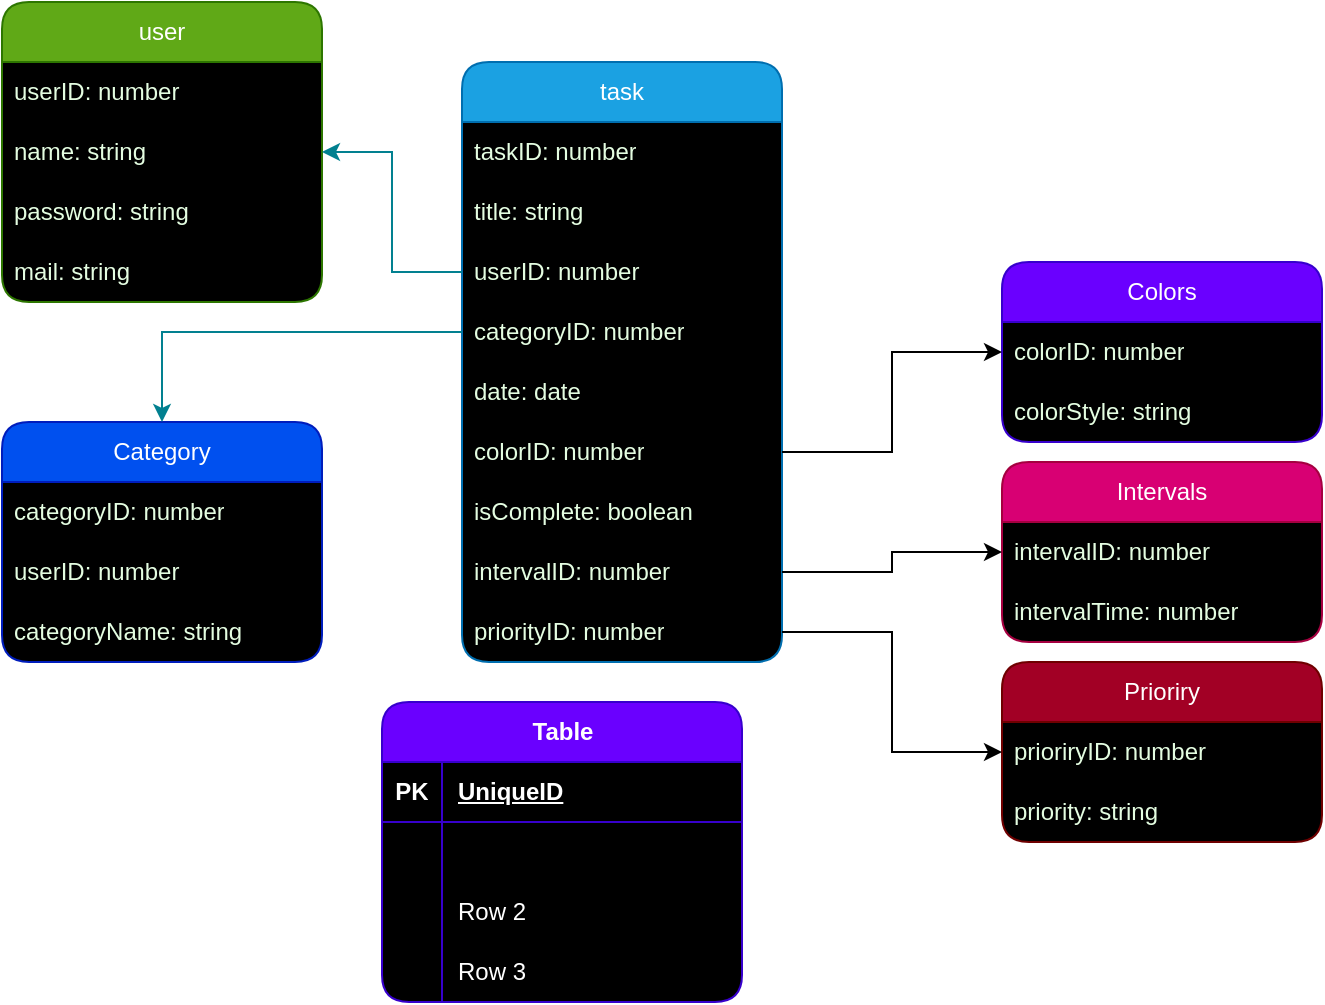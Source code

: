 <mxfile version="21.4.0" type="github">
  <diagram name="Страница 1" id="7DcVL1mYsy6_ozaHXA0k">
    <mxGraphModel dx="955" dy="593" grid="1" gridSize="10" guides="1" tooltips="1" connect="1" arrows="1" fold="1" page="1" pageScale="1" pageWidth="827" pageHeight="1169" math="0" shadow="0">
      <root>
        <mxCell id="0" />
        <mxCell id="1" parent="0" />
        <mxCell id="aqClYOJeulZsIv7JIdLj-1" value="user" style="swimlane;fontStyle=0;childLayout=stackLayout;horizontal=1;startSize=30;horizontalStack=0;resizeParent=1;resizeParentMax=0;resizeLast=0;collapsible=1;marginBottom=0;whiteSpace=wrap;html=1;labelBackgroundColor=none;fillColor=#60a917;strokeColor=#2D7600;fontColor=#ffffff;rounded=1;swimlaneFillColor=#000000;" parent="1" vertex="1">
          <mxGeometry x="290" y="40" width="160" height="150" as="geometry" />
        </mxCell>
        <mxCell id="aqClYOJeulZsIv7JIdLj-2" value="userID: number" style="text;strokeColor=none;fillColor=none;align=left;verticalAlign=middle;spacingLeft=4;spacingRight=4;overflow=hidden;points=[[0,0.5],[1,0.5]];portConstraint=eastwest;rotatable=0;whiteSpace=wrap;html=1;labelBackgroundColor=none;fontColor=#E4FDE1;" parent="aqClYOJeulZsIv7JIdLj-1" vertex="1">
          <mxGeometry y="30" width="160" height="30" as="geometry" />
        </mxCell>
        <mxCell id="aqClYOJeulZsIv7JIdLj-3" value="name: string" style="text;strokeColor=none;fillColor=none;align=left;verticalAlign=middle;spacingLeft=4;spacingRight=4;overflow=hidden;points=[[0,0.5],[1,0.5]];portConstraint=eastwest;rotatable=0;whiteSpace=wrap;html=1;labelBackgroundColor=none;fontColor=#E4FDE1;" parent="aqClYOJeulZsIv7JIdLj-1" vertex="1">
          <mxGeometry y="60" width="160" height="30" as="geometry" />
        </mxCell>
        <mxCell id="aqClYOJeulZsIv7JIdLj-4" value="password: string" style="text;strokeColor=none;fillColor=none;align=left;verticalAlign=middle;spacingLeft=4;spacingRight=4;overflow=hidden;points=[[0,0.5],[1,0.5]];portConstraint=eastwest;rotatable=0;whiteSpace=wrap;html=1;labelBackgroundColor=none;fontColor=#E4FDE1;" parent="aqClYOJeulZsIv7JIdLj-1" vertex="1">
          <mxGeometry y="90" width="160" height="30" as="geometry" />
        </mxCell>
        <mxCell id="aqClYOJeulZsIv7JIdLj-9" value="mail: string" style="text;strokeColor=none;fillColor=none;align=left;verticalAlign=middle;spacingLeft=4;spacingRight=4;overflow=hidden;points=[[0,0.5],[1,0.5]];portConstraint=eastwest;rotatable=0;whiteSpace=wrap;html=1;labelBackgroundColor=none;fontColor=#E4FDE1;" parent="aqClYOJeulZsIv7JIdLj-1" vertex="1">
          <mxGeometry y="120" width="160" height="30" as="geometry" />
        </mxCell>
        <mxCell id="aqClYOJeulZsIv7JIdLj-5" value="task" style="swimlane;fontStyle=0;childLayout=stackLayout;horizontal=1;startSize=30;horizontalStack=0;resizeParent=1;resizeParentMax=0;resizeLast=0;collapsible=1;marginBottom=0;whiteSpace=wrap;html=1;labelBackgroundColor=none;fillColor=#1ba1e2;strokeColor=#006EAF;fontColor=#ffffff;rounded=1;swimlaneFillColor=#000000;" parent="1" vertex="1">
          <mxGeometry x="520" y="70" width="160" height="300" as="geometry" />
        </mxCell>
        <mxCell id="aqClYOJeulZsIv7JIdLj-6" value="taskID: number" style="text;strokeColor=none;fillColor=none;align=left;verticalAlign=middle;spacingLeft=4;spacingRight=4;overflow=hidden;points=[[0,0.5],[1,0.5]];portConstraint=eastwest;rotatable=0;whiteSpace=wrap;html=1;labelBackgroundColor=none;fontColor=#E4FDE1;" parent="aqClYOJeulZsIv7JIdLj-5" vertex="1">
          <mxGeometry y="30" width="160" height="30" as="geometry" />
        </mxCell>
        <mxCell id="aqClYOJeulZsIv7JIdLj-7" value="title: string" style="text;strokeColor=none;fillColor=none;align=left;verticalAlign=middle;spacingLeft=4;spacingRight=4;overflow=hidden;points=[[0,0.5],[1,0.5]];portConstraint=eastwest;rotatable=0;whiteSpace=wrap;html=1;fontStyle=0;labelBackgroundColor=none;fontColor=#E4FDE1;" parent="aqClYOJeulZsIv7JIdLj-5" vertex="1">
          <mxGeometry y="60" width="160" height="30" as="geometry" />
        </mxCell>
        <mxCell id="aqClYOJeulZsIv7JIdLj-14" value="userID: number" style="text;strokeColor=none;fillColor=none;align=left;verticalAlign=middle;spacingLeft=4;spacingRight=4;overflow=hidden;points=[[0,0.5],[1,0.5]];portConstraint=eastwest;rotatable=0;whiteSpace=wrap;html=1;fontStyle=0;labelBackgroundColor=none;fontColor=#E4FDE1;" parent="aqClYOJeulZsIv7JIdLj-5" vertex="1">
          <mxGeometry y="90" width="160" height="30" as="geometry" />
        </mxCell>
        <mxCell id="aqClYOJeulZsIv7JIdLj-15" value="categoryID: number" style="text;strokeColor=none;fillColor=none;align=left;verticalAlign=middle;spacingLeft=4;spacingRight=4;overflow=hidden;points=[[0,0.5],[1,0.5]];portConstraint=eastwest;rotatable=0;whiteSpace=wrap;html=1;fontStyle=0;labelBackgroundColor=none;fontColor=#E4FDE1;" parent="aqClYOJeulZsIv7JIdLj-5" vertex="1">
          <mxGeometry y="120" width="160" height="30" as="geometry" />
        </mxCell>
        <mxCell id="z3NH9g7h5YoYPxgGSWJu-2" value="date: date" style="text;strokeColor=none;fillColor=none;align=left;verticalAlign=middle;spacingLeft=4;spacingRight=4;overflow=hidden;points=[[0,0.5],[1,0.5]];portConstraint=eastwest;rotatable=0;whiteSpace=wrap;html=1;fontStyle=0;labelBackgroundColor=none;fontColor=#E4FDE1;" parent="aqClYOJeulZsIv7JIdLj-5" vertex="1">
          <mxGeometry y="150" width="160" height="30" as="geometry" />
        </mxCell>
        <mxCell id="z3NH9g7h5YoYPxgGSWJu-3" value="colorID: number" style="text;strokeColor=none;fillColor=none;align=left;verticalAlign=middle;spacingLeft=4;spacingRight=4;overflow=hidden;points=[[0,0.5],[1,0.5]];portConstraint=eastwest;rotatable=0;whiteSpace=wrap;html=1;fontStyle=0;labelBackgroundColor=none;fontColor=#E4FDE1;" parent="aqClYOJeulZsIv7JIdLj-5" vertex="1">
          <mxGeometry y="180" width="160" height="30" as="geometry" />
        </mxCell>
        <mxCell id="z3NH9g7h5YoYPxgGSWJu-4" value="isComplete: boolean" style="text;strokeColor=none;fillColor=none;align=left;verticalAlign=middle;spacingLeft=4;spacingRight=4;overflow=hidden;points=[[0,0.5],[1,0.5]];portConstraint=eastwest;rotatable=0;whiteSpace=wrap;html=1;fontStyle=0;labelBackgroundColor=none;fontColor=#E4FDE1;" parent="aqClYOJeulZsIv7JIdLj-5" vertex="1">
          <mxGeometry y="210" width="160" height="30" as="geometry" />
        </mxCell>
        <mxCell id="z3NH9g7h5YoYPxgGSWJu-5" value="intervalID: number" style="text;strokeColor=none;fillColor=none;align=left;verticalAlign=middle;spacingLeft=4;spacingRight=4;overflow=hidden;points=[[0,0.5],[1,0.5]];portConstraint=eastwest;rotatable=0;whiteSpace=wrap;html=1;fontStyle=0;labelBackgroundColor=none;fontColor=#E4FDE1;" parent="aqClYOJeulZsIv7JIdLj-5" vertex="1">
          <mxGeometry y="240" width="160" height="30" as="geometry" />
        </mxCell>
        <mxCell id="Kma95Rz0bTqf9XjmCafr-1" value="priorityID: number" style="text;strokeColor=none;fillColor=none;align=left;verticalAlign=middle;spacingLeft=4;spacingRight=4;overflow=hidden;points=[[0,0.5],[1,0.5]];portConstraint=eastwest;rotatable=0;whiteSpace=wrap;html=1;fontStyle=0;labelBackgroundColor=none;fontColor=#E4FDE1;" vertex="1" parent="aqClYOJeulZsIv7JIdLj-5">
          <mxGeometry y="270" width="160" height="30" as="geometry" />
        </mxCell>
        <mxCell id="aqClYOJeulZsIv7JIdLj-10" value="Category" style="swimlane;fontStyle=0;childLayout=stackLayout;horizontal=1;startSize=30;horizontalStack=0;resizeParent=1;resizeParentMax=0;resizeLast=0;collapsible=1;marginBottom=0;whiteSpace=wrap;html=1;labelBackgroundColor=none;fillColor=#0050ef;strokeColor=#001DBC;fontColor=#ffffff;rounded=1;swimlaneFillColor=#000000;" parent="1" vertex="1">
          <mxGeometry x="290" y="250" width="160" height="120" as="geometry" />
        </mxCell>
        <mxCell id="aqClYOJeulZsIv7JIdLj-11" value="categoryID: number" style="text;strokeColor=none;fillColor=none;align=left;verticalAlign=middle;spacingLeft=4;spacingRight=4;overflow=hidden;points=[[0,0.5],[1,0.5]];portConstraint=eastwest;rotatable=0;whiteSpace=wrap;html=1;labelBackgroundColor=none;fontColor=#E4FDE1;" parent="aqClYOJeulZsIv7JIdLj-10" vertex="1">
          <mxGeometry y="30" width="160" height="30" as="geometry" />
        </mxCell>
        <mxCell id="z3NH9g7h5YoYPxgGSWJu-1" value="userID: number" style="text;strokeColor=none;fillColor=none;align=left;verticalAlign=middle;spacingLeft=4;spacingRight=4;overflow=hidden;points=[[0,0.5],[1,0.5]];portConstraint=eastwest;rotatable=0;whiteSpace=wrap;html=1;labelBackgroundColor=none;fontColor=#E4FDE1;" parent="aqClYOJeulZsIv7JIdLj-10" vertex="1">
          <mxGeometry y="60" width="160" height="30" as="geometry" />
        </mxCell>
        <mxCell id="aqClYOJeulZsIv7JIdLj-12" value="categoryName: string" style="text;strokeColor=none;fillColor=none;align=left;verticalAlign=middle;spacingLeft=4;spacingRight=4;overflow=hidden;points=[[0,0.5],[1,0.5]];portConstraint=eastwest;rotatable=0;whiteSpace=wrap;html=1;labelBackgroundColor=none;fontColor=#E4FDE1;" parent="aqClYOJeulZsIv7JIdLj-10" vertex="1">
          <mxGeometry y="90" width="160" height="30" as="geometry" />
        </mxCell>
        <mxCell id="aqClYOJeulZsIv7JIdLj-17" style="edgeStyle=orthogonalEdgeStyle;rounded=0;orthogonalLoop=1;jettySize=auto;html=1;labelBackgroundColor=none;fontColor=default;strokeColor=#028090;" parent="1" source="aqClYOJeulZsIv7JIdLj-14" target="aqClYOJeulZsIv7JIdLj-1" edge="1">
          <mxGeometry relative="1" as="geometry" />
        </mxCell>
        <mxCell id="aqClYOJeulZsIv7JIdLj-18" style="edgeStyle=orthogonalEdgeStyle;rounded=0;orthogonalLoop=1;jettySize=auto;html=1;labelBackgroundColor=none;fontColor=default;strokeColor=#028090;" parent="1" source="aqClYOJeulZsIv7JIdLj-15" target="aqClYOJeulZsIv7JIdLj-10" edge="1">
          <mxGeometry relative="1" as="geometry" />
        </mxCell>
        <mxCell id="Kma95Rz0bTqf9XjmCafr-2" value="Colors" style="swimlane;fontStyle=0;childLayout=stackLayout;horizontal=1;startSize=30;horizontalStack=0;resizeParent=1;resizeParentMax=0;resizeLast=0;collapsible=1;marginBottom=0;whiteSpace=wrap;html=1;labelBackgroundColor=none;fillColor=#6a00ff;strokeColor=#3700CC;fontColor=#ffffff;rounded=1;swimlaneFillColor=#000000;" vertex="1" parent="1">
          <mxGeometry x="790" y="170" width="160" height="90" as="geometry" />
        </mxCell>
        <mxCell id="Kma95Rz0bTqf9XjmCafr-3" value="colorID: number" style="text;strokeColor=none;fillColor=none;align=left;verticalAlign=middle;spacingLeft=4;spacingRight=4;overflow=hidden;points=[[0,0.5],[1,0.5]];portConstraint=eastwest;rotatable=0;whiteSpace=wrap;html=1;labelBackgroundColor=none;fontColor=#E4FDE1;rounded=1;" vertex="1" parent="Kma95Rz0bTqf9XjmCafr-2">
          <mxGeometry y="30" width="160" height="30" as="geometry" />
        </mxCell>
        <mxCell id="Kma95Rz0bTqf9XjmCafr-4" value="colorStyle: string" style="text;strokeColor=none;fillColor=none;align=left;verticalAlign=middle;spacingLeft=4;spacingRight=4;overflow=hidden;points=[[0,0.5],[1,0.5]];portConstraint=eastwest;rotatable=0;whiteSpace=wrap;html=1;labelBackgroundColor=none;fontColor=#E4FDE1;rounded=1;" vertex="1" parent="Kma95Rz0bTqf9XjmCafr-2">
          <mxGeometry y="60" width="160" height="30" as="geometry" />
        </mxCell>
        <mxCell id="Kma95Rz0bTqf9XjmCafr-6" style="rounded=0;orthogonalLoop=1;jettySize=auto;html=1;edgeStyle=orthogonalEdgeStyle;elbow=vertical;jumpStyle=none;" edge="1" parent="1" source="z3NH9g7h5YoYPxgGSWJu-3" target="Kma95Rz0bTqf9XjmCafr-2">
          <mxGeometry relative="1" as="geometry" />
        </mxCell>
        <mxCell id="Kma95Rz0bTqf9XjmCafr-7" value="Intervals" style="swimlane;fontStyle=0;childLayout=stackLayout;horizontal=1;startSize=30;horizontalStack=0;resizeParent=1;resizeParentMax=0;resizeLast=0;collapsible=1;marginBottom=0;whiteSpace=wrap;html=1;labelBackgroundColor=none;fillColor=#d80073;strokeColor=#A50040;fontColor=#ffffff;rounded=1;shadow=0;swimlaneLine=1;glass=0;swimlaneFillColor=#000000;" vertex="1" parent="1">
          <mxGeometry x="790" y="270" width="160" height="90" as="geometry" />
        </mxCell>
        <mxCell id="Kma95Rz0bTqf9XjmCafr-8" value="intervalID: number" style="text;strokeColor=none;fillColor=none;align=left;verticalAlign=middle;spacingLeft=4;spacingRight=4;overflow=hidden;points=[[0,0.5],[1,0.5]];portConstraint=eastwest;rotatable=0;whiteSpace=wrap;html=1;labelBackgroundColor=none;fontColor=#E4FDE1;rounded=1;" vertex="1" parent="Kma95Rz0bTqf9XjmCafr-7">
          <mxGeometry y="30" width="160" height="30" as="geometry" />
        </mxCell>
        <mxCell id="Kma95Rz0bTqf9XjmCafr-9" value="intervalTime: number" style="text;strokeColor=none;fillColor=none;align=left;verticalAlign=middle;spacingLeft=4;spacingRight=4;overflow=hidden;points=[[0,0.5],[1,0.5]];portConstraint=eastwest;rotatable=0;whiteSpace=wrap;html=1;labelBackgroundColor=none;fontColor=#E4FDE1;rounded=1;" vertex="1" parent="Kma95Rz0bTqf9XjmCafr-7">
          <mxGeometry y="60" width="160" height="30" as="geometry" />
        </mxCell>
        <mxCell id="Kma95Rz0bTqf9XjmCafr-10" style="edgeStyle=orthogonalEdgeStyle;rounded=0;orthogonalLoop=1;jettySize=auto;html=1;" edge="1" parent="1" source="z3NH9g7h5YoYPxgGSWJu-5" target="Kma95Rz0bTqf9XjmCafr-7">
          <mxGeometry relative="1" as="geometry" />
        </mxCell>
        <mxCell id="Kma95Rz0bTqf9XjmCafr-11" value="Prioriry" style="swimlane;fontStyle=0;childLayout=stackLayout;horizontal=1;startSize=30;horizontalStack=0;resizeParent=1;resizeParentMax=0;resizeLast=0;collapsible=1;marginBottom=0;whiteSpace=wrap;html=1;labelBackgroundColor=none;fillColor=#a20025;strokeColor=#6F0000;fontColor=#ffffff;rounded=1;swimlaneFillColor=#000000;" vertex="1" parent="1">
          <mxGeometry x="790" y="370" width="160" height="90" as="geometry" />
        </mxCell>
        <mxCell id="Kma95Rz0bTqf9XjmCafr-12" value="prioriryID: number" style="text;strokeColor=none;fillColor=none;align=left;verticalAlign=middle;spacingLeft=4;spacingRight=4;overflow=hidden;points=[[0,0.5],[1,0.5]];portConstraint=eastwest;rotatable=0;whiteSpace=wrap;html=1;labelBackgroundColor=none;fontColor=#E4FDE1;rounded=1;" vertex="1" parent="Kma95Rz0bTqf9XjmCafr-11">
          <mxGeometry y="30" width="160" height="30" as="geometry" />
        </mxCell>
        <mxCell id="Kma95Rz0bTqf9XjmCafr-13" value="priority: string" style="text;strokeColor=none;fillColor=none;align=left;verticalAlign=middle;spacingLeft=4;spacingRight=4;overflow=hidden;points=[[0,0.5],[1,0.5]];portConstraint=eastwest;rotatable=0;whiteSpace=wrap;html=1;labelBackgroundColor=none;fontColor=#E4FDE1;rounded=1;" vertex="1" parent="Kma95Rz0bTqf9XjmCafr-11">
          <mxGeometry y="60" width="160" height="30" as="geometry" />
        </mxCell>
        <mxCell id="Kma95Rz0bTqf9XjmCafr-14" style="edgeStyle=orthogonalEdgeStyle;rounded=0;orthogonalLoop=1;jettySize=auto;html=1;" edge="1" parent="1" source="Kma95Rz0bTqf9XjmCafr-1" target="Kma95Rz0bTqf9XjmCafr-11">
          <mxGeometry relative="1" as="geometry" />
        </mxCell>
        <mxCell id="Kma95Rz0bTqf9XjmCafr-70" value="Table" style="shape=table;startSize=30;container=1;collapsible=1;childLayout=tableLayout;fixedRows=1;rowLines=0;fontStyle=1;align=center;resizeLast=1;html=1;rounded=1;labelBackgroundColor=none;strokeColor=#3700CC;fontFamily=Helvetica;fontSize=12;fontColor=#ffffff;fillColor=#6a00ff;swimlaneFillColor=#000000;" vertex="1" parent="1">
          <mxGeometry x="480" y="390" width="180" height="150" as="geometry" />
        </mxCell>
        <mxCell id="Kma95Rz0bTqf9XjmCafr-71" value="" style="shape=tableRow;horizontal=0;startSize=0;swimlaneHead=0;swimlaneBody=0;fillColor=none;collapsible=0;dropTarget=0;points=[[0,0.5],[1,0.5]];portConstraint=eastwest;top=0;left=0;right=0;bottom=1;rounded=1;labelBackgroundColor=none;strokeColor=#3700CC;fontFamily=Helvetica;fontSize=12;fontColor=#ffffff;html=1;" vertex="1" parent="Kma95Rz0bTqf9XjmCafr-70">
          <mxGeometry y="30" width="180" height="30" as="geometry" />
        </mxCell>
        <mxCell id="Kma95Rz0bTqf9XjmCafr-72" value="PK" style="shape=partialRectangle;connectable=0;fillColor=none;top=0;left=0;bottom=0;right=0;fontStyle=1;overflow=hidden;whiteSpace=wrap;html=1;rounded=1;labelBackgroundColor=none;strokeColor=#3700CC;fontFamily=Helvetica;fontSize=12;fontColor=#ffffff;startSize=30;" vertex="1" parent="Kma95Rz0bTqf9XjmCafr-71">
          <mxGeometry width="30" height="30" as="geometry">
            <mxRectangle width="30" height="30" as="alternateBounds" />
          </mxGeometry>
        </mxCell>
        <mxCell id="Kma95Rz0bTqf9XjmCafr-73" value="UniqueID" style="shape=partialRectangle;connectable=0;fillColor=none;top=0;left=0;bottom=0;right=0;align=left;spacingLeft=6;fontStyle=5;overflow=hidden;whiteSpace=wrap;html=1;rounded=1;labelBackgroundColor=none;strokeColor=#3700CC;fontFamily=Helvetica;fontSize=12;fontColor=#ffffff;startSize=30;" vertex="1" parent="Kma95Rz0bTqf9XjmCafr-71">
          <mxGeometry x="30" width="150" height="30" as="geometry">
            <mxRectangle width="150" height="30" as="alternateBounds" />
          </mxGeometry>
        </mxCell>
        <mxCell id="Kma95Rz0bTqf9XjmCafr-74" value="" style="shape=tableRow;horizontal=0;startSize=0;swimlaneHead=0;swimlaneBody=0;fillColor=none;collapsible=0;dropTarget=0;points=[[0,0.5],[1,0.5]];portConstraint=eastwest;top=0;left=0;right=0;bottom=0;rounded=1;labelBackgroundColor=none;strokeColor=#3700CC;fontFamily=Helvetica;fontSize=12;fontColor=#ffffff;html=1;" vertex="1" parent="Kma95Rz0bTqf9XjmCafr-70">
          <mxGeometry y="60" width="180" height="30" as="geometry" />
        </mxCell>
        <mxCell id="Kma95Rz0bTqf9XjmCafr-75" value="" style="shape=partialRectangle;connectable=0;fillColor=none;top=0;left=0;bottom=0;right=0;editable=1;overflow=hidden;whiteSpace=wrap;html=1;rounded=1;labelBackgroundColor=none;strokeColor=#3700CC;fontFamily=Helvetica;fontSize=12;fontColor=#ffffff;startSize=30;" vertex="1" parent="Kma95Rz0bTqf9XjmCafr-74">
          <mxGeometry width="30" height="30" as="geometry">
            <mxRectangle width="30" height="30" as="alternateBounds" />
          </mxGeometry>
        </mxCell>
        <mxCell id="Kma95Rz0bTqf9XjmCafr-76" value="" style="shape=partialRectangle;connectable=0;fillColor=none;top=0;left=0;bottom=0;right=0;align=left;spacingLeft=6;overflow=hidden;whiteSpace=wrap;html=1;rounded=1;labelBackgroundColor=none;strokeColor=#3700CC;fontFamily=Helvetica;fontSize=12;fontColor=#ffffff;startSize=30;" vertex="1" parent="Kma95Rz0bTqf9XjmCafr-74">
          <mxGeometry x="30" width="150" height="30" as="geometry">
            <mxRectangle width="150" height="30" as="alternateBounds" />
          </mxGeometry>
        </mxCell>
        <mxCell id="Kma95Rz0bTqf9XjmCafr-77" value="" style="shape=tableRow;horizontal=0;startSize=0;swimlaneHead=0;swimlaneBody=0;fillColor=none;collapsible=0;dropTarget=0;points=[[0,0.5],[1,0.5]];portConstraint=eastwest;top=0;left=0;right=0;bottom=0;rounded=1;labelBackgroundColor=none;strokeColor=#3700CC;fontFamily=Helvetica;fontSize=12;fontColor=#ffffff;html=1;" vertex="1" parent="Kma95Rz0bTqf9XjmCafr-70">
          <mxGeometry y="90" width="180" height="30" as="geometry" />
        </mxCell>
        <mxCell id="Kma95Rz0bTqf9XjmCafr-78" value="" style="shape=partialRectangle;connectable=0;fillColor=none;top=0;left=0;bottom=0;right=0;editable=1;overflow=hidden;whiteSpace=wrap;html=1;rounded=1;labelBackgroundColor=none;strokeColor=#3700CC;fontFamily=Helvetica;fontSize=12;fontColor=#ffffff;startSize=30;" vertex="1" parent="Kma95Rz0bTqf9XjmCafr-77">
          <mxGeometry width="30" height="30" as="geometry">
            <mxRectangle width="30" height="30" as="alternateBounds" />
          </mxGeometry>
        </mxCell>
        <mxCell id="Kma95Rz0bTqf9XjmCafr-79" value="Row 2" style="shape=partialRectangle;connectable=0;fillColor=none;top=0;left=0;bottom=0;right=0;align=left;spacingLeft=6;overflow=hidden;whiteSpace=wrap;html=1;rounded=1;labelBackgroundColor=none;strokeColor=#3700CC;fontFamily=Helvetica;fontSize=12;fontColor=#ffffff;startSize=30;" vertex="1" parent="Kma95Rz0bTqf9XjmCafr-77">
          <mxGeometry x="30" width="150" height="30" as="geometry">
            <mxRectangle width="150" height="30" as="alternateBounds" />
          </mxGeometry>
        </mxCell>
        <mxCell id="Kma95Rz0bTqf9XjmCafr-80" value="" style="shape=tableRow;horizontal=0;startSize=0;swimlaneHead=0;swimlaneBody=0;fillColor=none;collapsible=0;dropTarget=0;points=[[0,0.5],[1,0.5]];portConstraint=eastwest;top=0;left=0;right=0;bottom=0;rounded=1;labelBackgroundColor=none;strokeColor=#3700CC;fontFamily=Helvetica;fontSize=12;fontColor=#ffffff;html=1;" vertex="1" parent="Kma95Rz0bTqf9XjmCafr-70">
          <mxGeometry y="120" width="180" height="30" as="geometry" />
        </mxCell>
        <mxCell id="Kma95Rz0bTqf9XjmCafr-81" value="" style="shape=partialRectangle;connectable=0;fillColor=none;top=0;left=0;bottom=0;right=0;editable=1;overflow=hidden;whiteSpace=wrap;html=1;rounded=1;labelBackgroundColor=none;strokeColor=#3700CC;fontFamily=Helvetica;fontSize=12;fontColor=#ffffff;startSize=30;" vertex="1" parent="Kma95Rz0bTqf9XjmCafr-80">
          <mxGeometry width="30" height="30" as="geometry">
            <mxRectangle width="30" height="30" as="alternateBounds" />
          </mxGeometry>
        </mxCell>
        <mxCell id="Kma95Rz0bTqf9XjmCafr-82" value="Row 3" style="shape=partialRectangle;connectable=0;fillColor=none;top=0;left=0;bottom=0;right=0;align=left;spacingLeft=6;overflow=hidden;whiteSpace=wrap;html=1;rounded=1;labelBackgroundColor=none;strokeColor=#3700CC;fontFamily=Helvetica;fontSize=12;fontColor=#ffffff;startSize=30;" vertex="1" parent="Kma95Rz0bTqf9XjmCafr-80">
          <mxGeometry x="30" width="150" height="30" as="geometry">
            <mxRectangle width="150" height="30" as="alternateBounds" />
          </mxGeometry>
        </mxCell>
      </root>
    </mxGraphModel>
  </diagram>
</mxfile>
